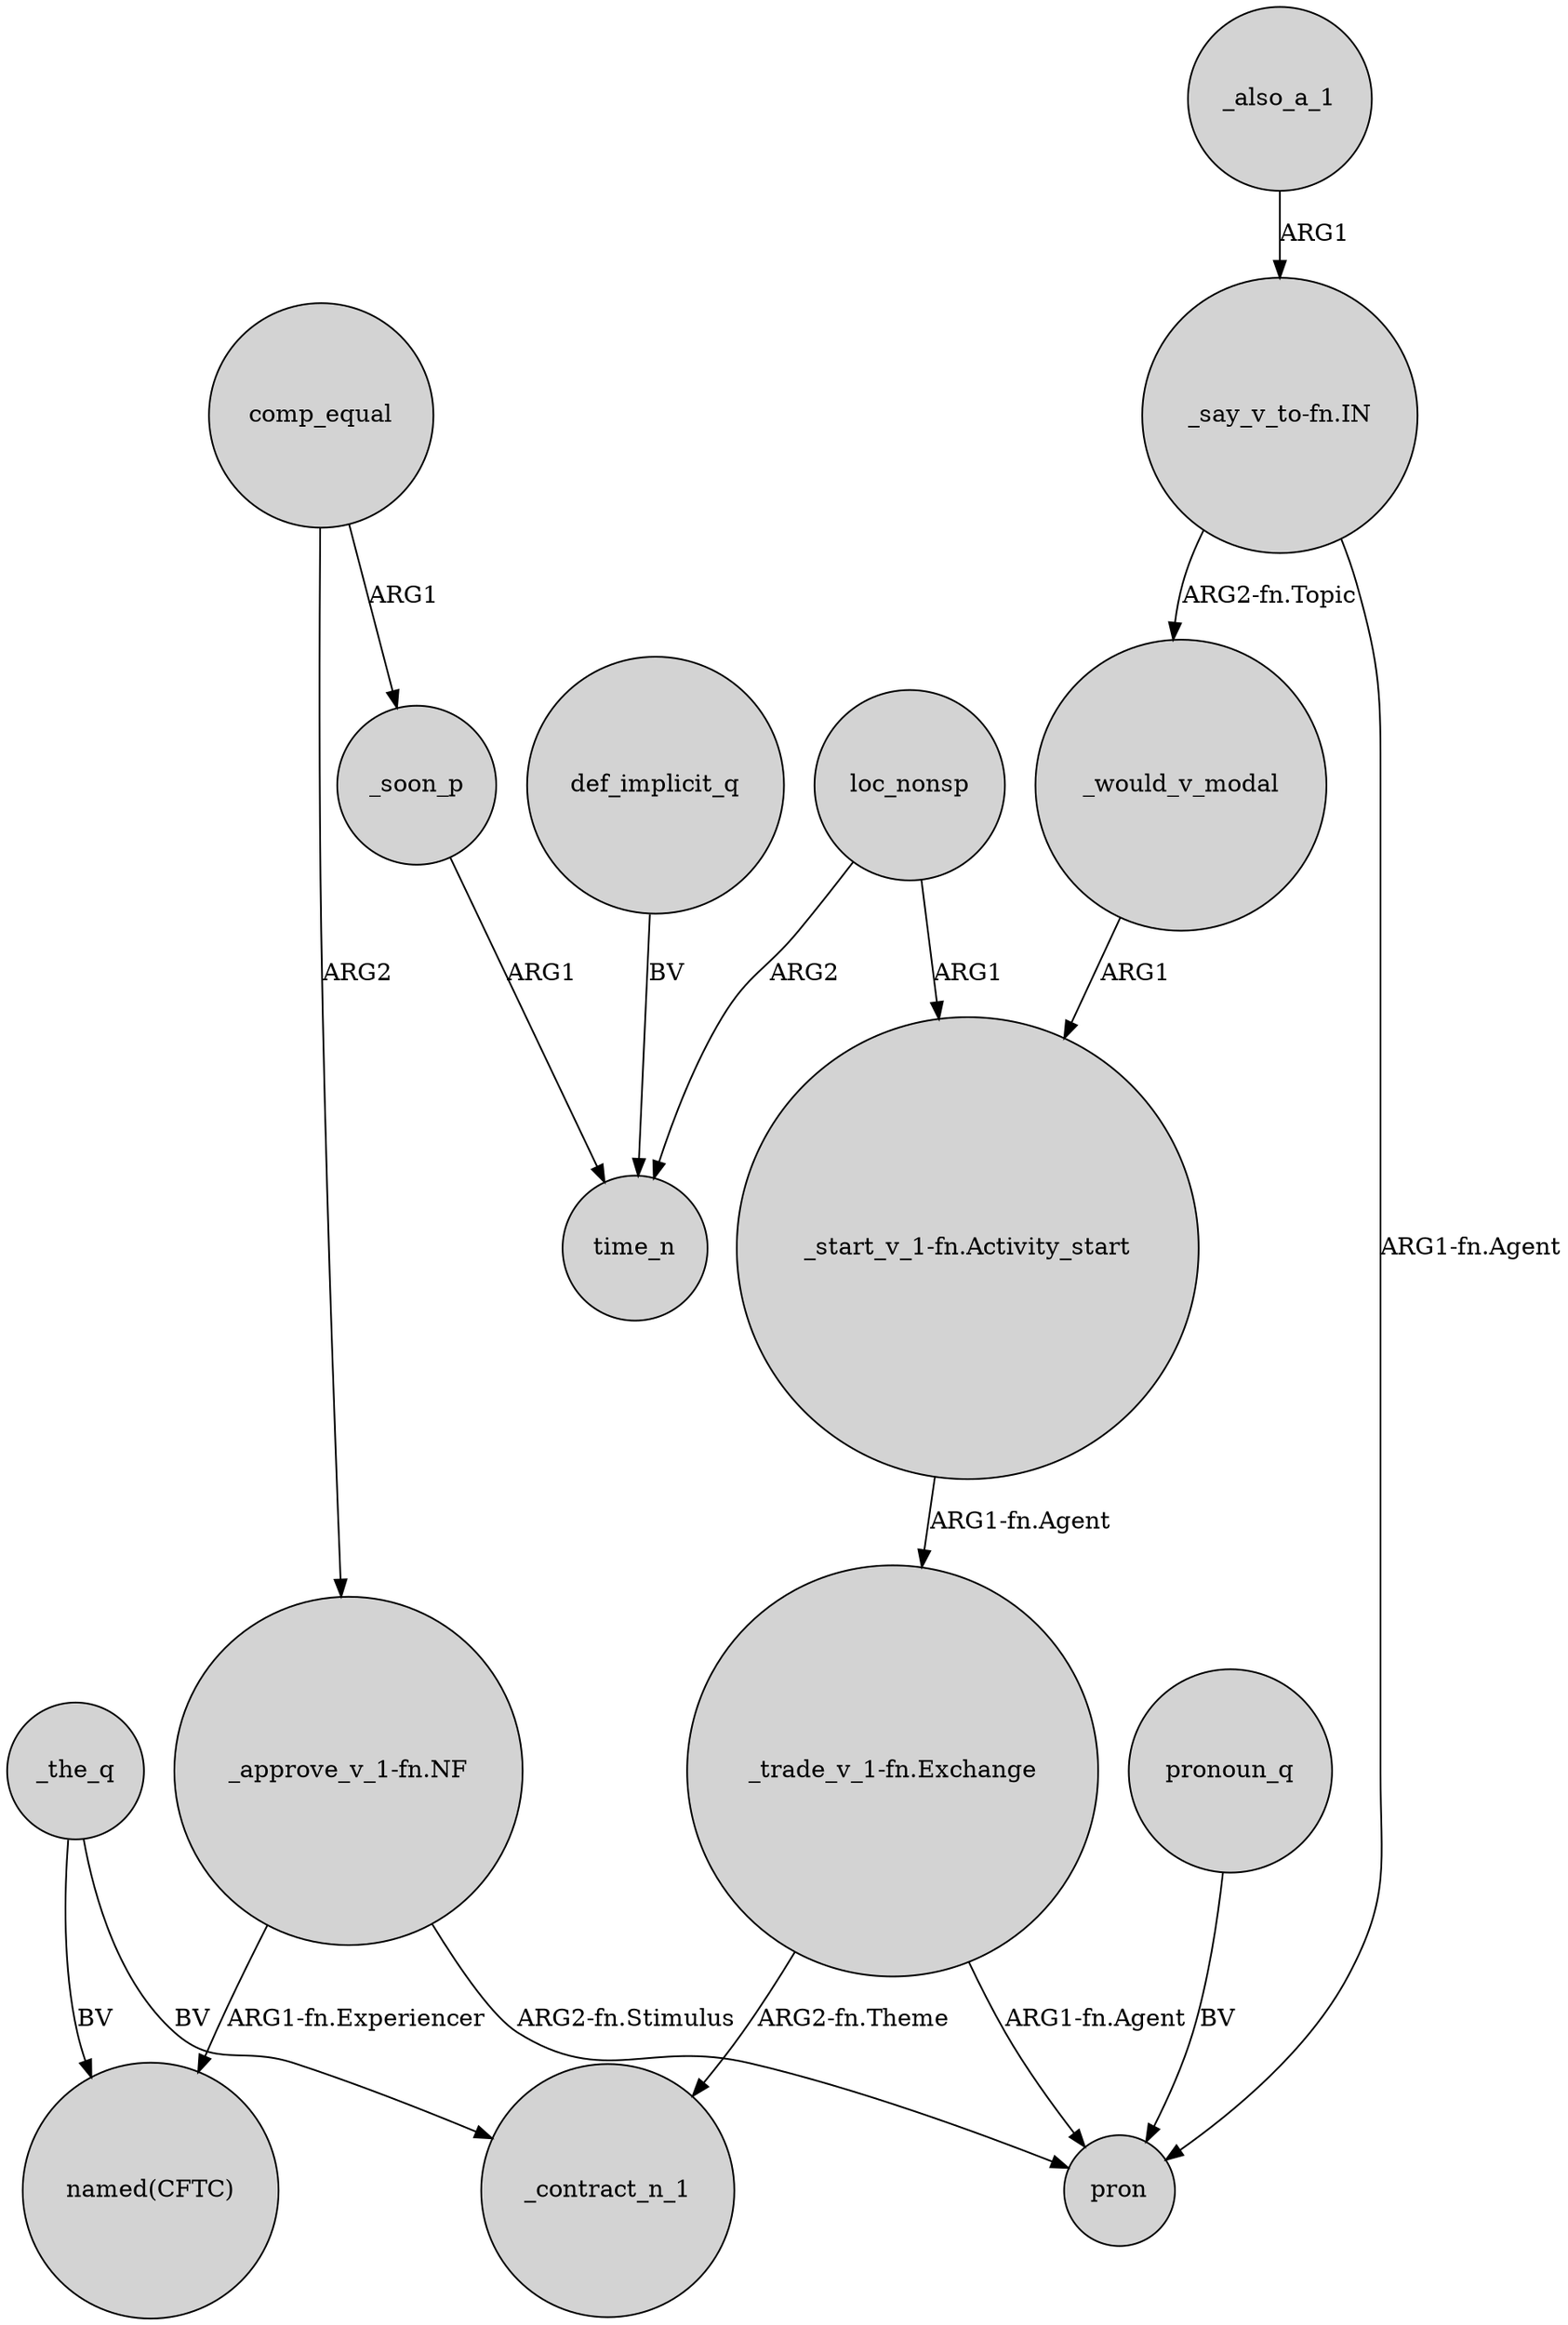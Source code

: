 digraph {
	node [shape=circle style=filled]
	"_say_v_to-fn.IN" -> _would_v_modal [label="ARG2-fn.Topic"]
	"_trade_v_1-fn.Exchange" -> pron [label="ARG1-fn.Agent"]
	_the_q -> _contract_n_1 [label=BV]
	_would_v_modal -> "_start_v_1-fn.Activity_start" [label=ARG1]
	loc_nonsp -> "_start_v_1-fn.Activity_start" [label=ARG1]
	_also_a_1 -> "_say_v_to-fn.IN" [label=ARG1]
	comp_equal -> "_approve_v_1-fn.NF" [label=ARG2]
	_soon_p -> time_n [label=ARG1]
	_the_q -> "named(CFTC)" [label=BV]
	"_start_v_1-fn.Activity_start" -> "_trade_v_1-fn.Exchange" [label="ARG1-fn.Agent"]
	"_trade_v_1-fn.Exchange" -> _contract_n_1 [label="ARG2-fn.Theme"]
	loc_nonsp -> time_n [label=ARG2]
	"_approve_v_1-fn.NF" -> pron [label="ARG2-fn.Stimulus"]
	comp_equal -> _soon_p [label=ARG1]
	"_approve_v_1-fn.NF" -> "named(CFTC)" [label="ARG1-fn.Experiencer"]
	def_implicit_q -> time_n [label=BV]
	"_say_v_to-fn.IN" -> pron [label="ARG1-fn.Agent"]
	pronoun_q -> pron [label=BV]
}
